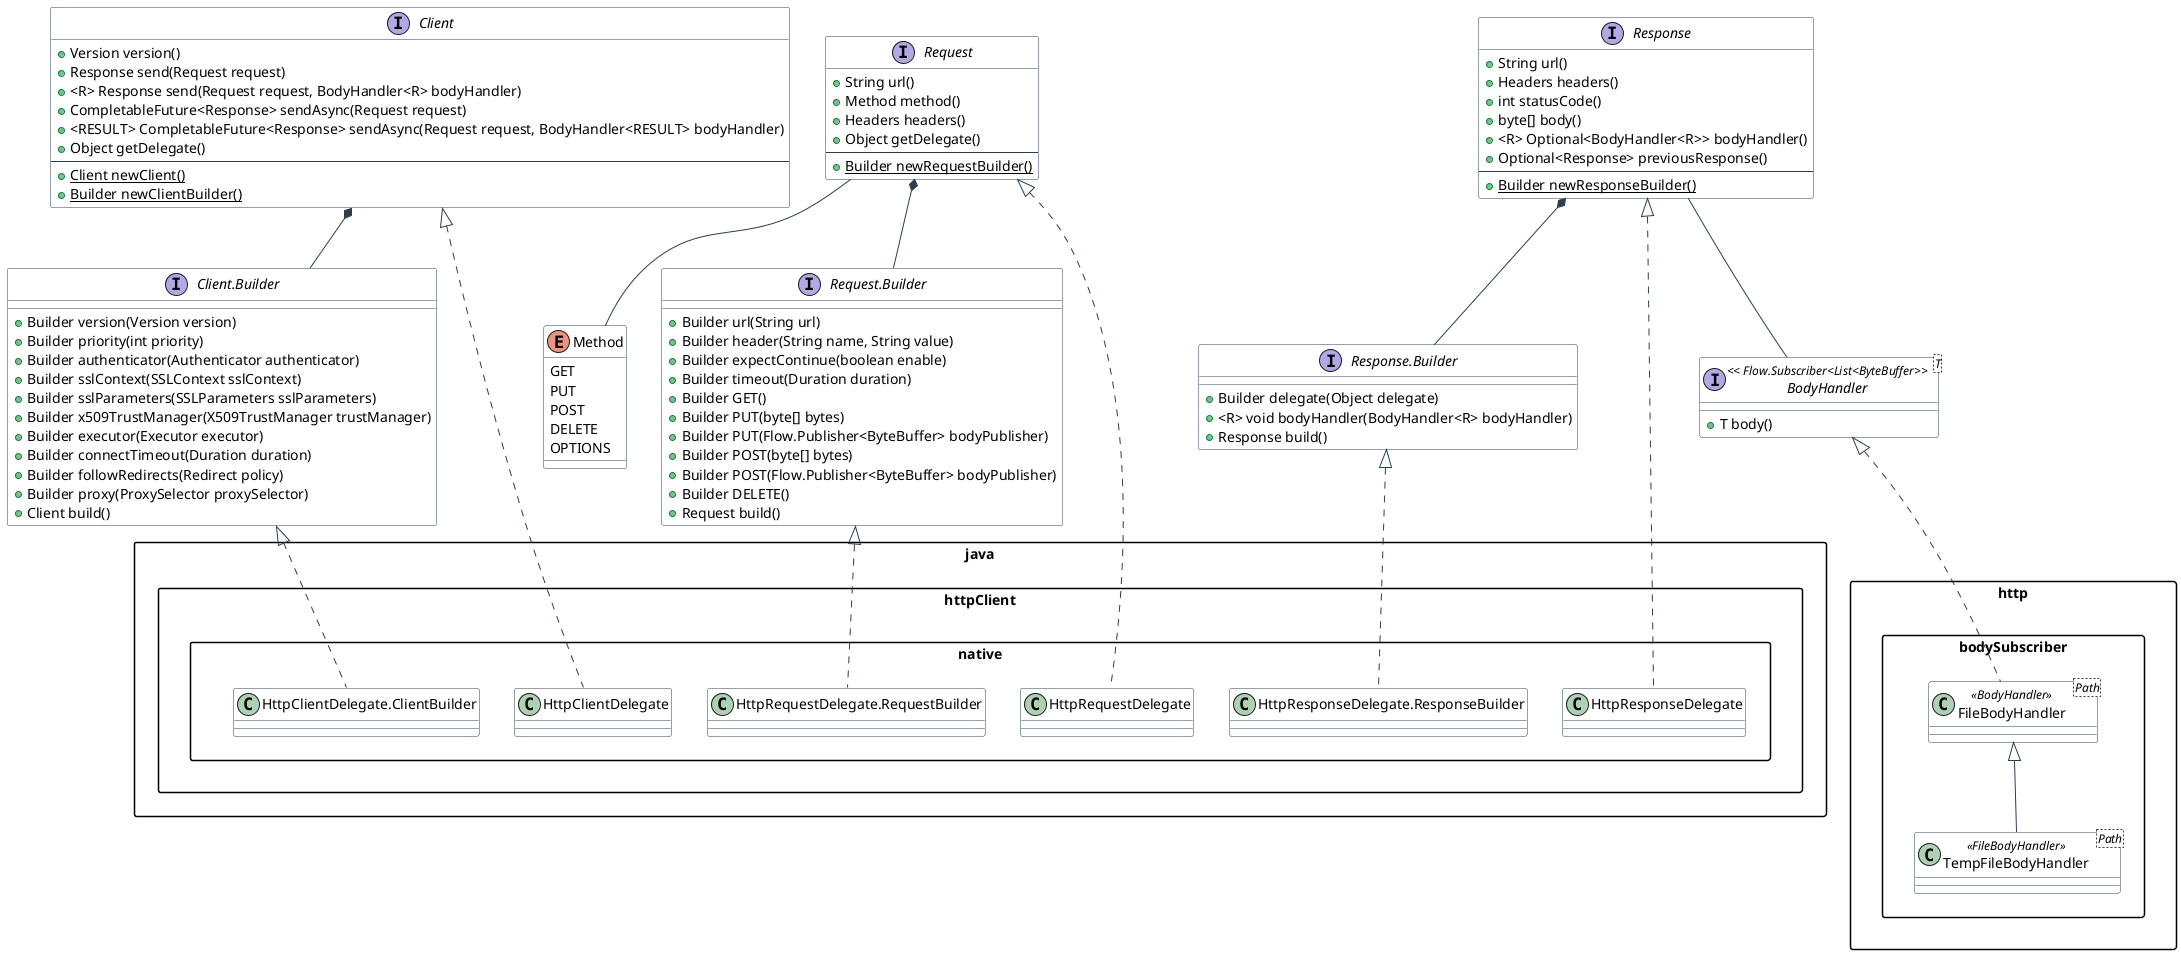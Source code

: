 @startuml

skinparam packageStyle rectangle
skinparam class {
    BackgroundColor white
    ArrowColor #2C3E50
    BorderColor #2C3E50
}
skinparam interface {
    BackgroundColor #E8F8F5
    BorderColor #27AE60
}
skinparam enum {
    BackgroundColor #FCF3CF
    BorderColor #F1C40F
}

' Client interface and its builder
interface Client {
    + Version version()
    + Response send(Request request)
    + <R> Response send(Request request, BodyHandler<R> bodyHandler)
    + CompletableFuture<Response> sendAsync(Request request)
    + <RESULT> CompletableFuture<Response> sendAsync(Request request, BodyHandler<RESULT> bodyHandler)
    + Object getDelegate()
    --
    + {static} Client newClient()
    + {static} Builder newClientBuilder()
}

interface "Client.Builder" as ClientBuilder {
    + Builder version(Version version)
    + Builder priority(int priority)
    + Builder authenticator(Authenticator authenticator)
    + Builder sslContext(SSLContext sslContext)
    + Builder sslParameters(SSLParameters sslParameters)
    + Builder x509TrustManager(X509TrustManager trustManager)
    + Builder executor(Executor executor)
    + Builder connectTimeout(Duration duration)
    + Builder followRedirects(Redirect policy)
    + Builder proxy(ProxySelector proxySelector)
    + Client build()
}

Client *-- ClientBuilder

' HTTP Method enum
enum Method {
    GET
    PUT
    POST
    DELETE
    OPTIONS
}

' Request interface and its builder
interface Request {
    + String url()
    + Method method()
    + Headers headers()
    + Object getDelegate()
    --
    + {static} Builder newRequestBuilder()
}

interface "Request.Builder" as RequestBuilder {
    + Builder url(String url)
    + Builder header(String name, String value)
    + Builder expectContinue(boolean enable)
    + Builder timeout(Duration duration)
    + Builder GET()
    + Builder PUT(byte[] bytes)
    + Builder PUT(Flow.Publisher<ByteBuffer> bodyPublisher)
    + Builder POST(byte[] bytes)
    + Builder POST(Flow.Publisher<ByteBuffer> bodyPublisher)
    + Builder DELETE()
    + Request build()
}

Request *-- RequestBuilder
Request -- Method

' Response interface and its builder
interface Response {
    + String url()
    + Headers headers()
    + int statusCode()
    + byte[] body()
    + <R> Optional<BodyHandler<R>> bodyHandler()
    + Optional<Response> previousResponse()
    --
    + {static} Builder newResponseBuilder()
}

interface "Response.Builder" as ResponseBuilder {
    + Builder delegate(Object delegate)
    + <R> void bodyHandler(BodyHandler<R> bodyHandler)
    + Response build()
}

Response *-- ResponseBuilder

' BodyHandler interface
interface BodyHandler<T> << Flow.Subscriber<List<ByteBuffer>> >> {
    + T body()
}

Response -- BodyHandler

' Native HTTP Client package
package "java.httpClient.native" {
    class HttpClientDelegate
    class "HttpClientDelegate.ClientBuilder" as HttpClientDelegateBuilder
    class HttpRequestDelegate
    class "HttpRequestDelegate.RequestBuilder" as HttpRequestDelegateBuilder
    class HttpResponseDelegate
    class "HttpResponseDelegate.ResponseBuilder" as HttpResponseDelegateBuilder
}

' HTTP Body Subscriber package
package "http.bodySubscriber" {
    class FileBodyHandler<Path> <<BodyHandler>>
    class TempFileBodyHandler<Path> <<FileBodyHandler>>
}

' Relationships
BodyHandler <|.. FileBodyHandler
FileBodyHandler <|-- TempFileBodyHandler

Response <|.. HttpResponseDelegate
ResponseBuilder <|.. HttpResponseDelegateBuilder

Request <|.. HttpRequestDelegate
RequestBuilder <|.. HttpRequestDelegateBuilder

Client <|.. HttpClientDelegate
ClientBuilder <|.. HttpClientDelegateBuilder

' Layout improvements
Client -[hidden]right- Request
Request -[hidden]right- Response
Response -[hidden]down- BodyHandler
Method -[hidden]down- "java.httpClient.native"
"java.httpClient.native" -[hidden]right- "http.bodySubscriber"

@enduml
